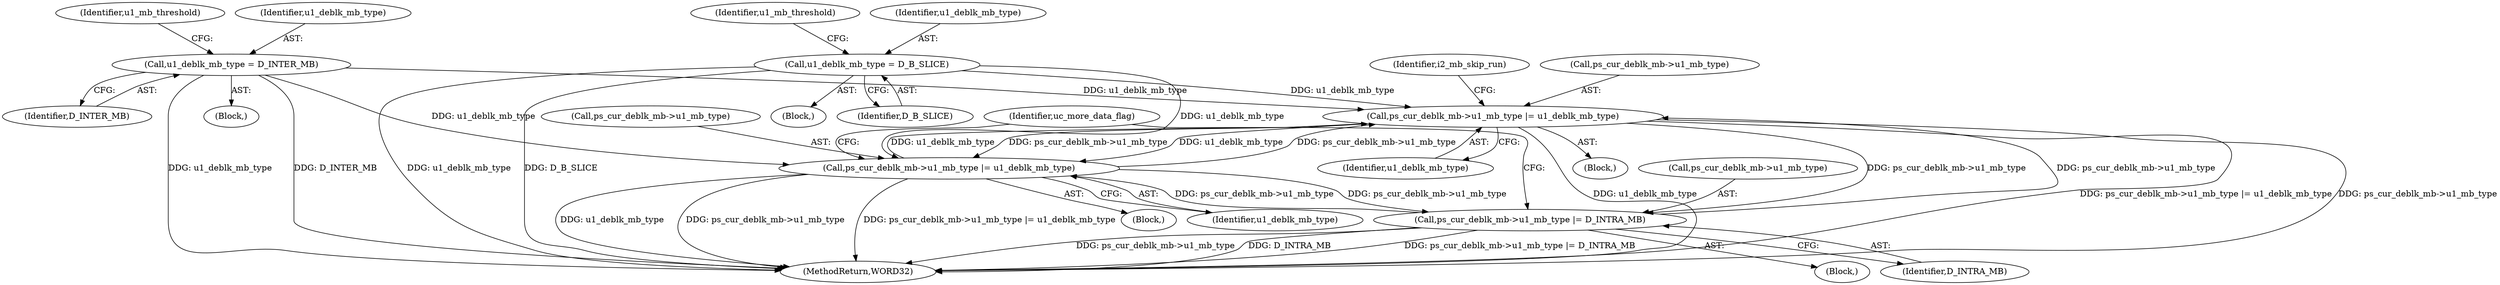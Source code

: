 digraph "0_Android_7950bf47b6944546a0aff11a7184947de9591b51_0@pointer" {
"1000491" [label="(Call,ps_cur_deblk_mb->u1_mb_type |= u1_deblk_mb_type)"];
"1000594" [label="(Call,ps_cur_deblk_mb->u1_mb_type |= u1_deblk_mb_type)"];
"1000661" [label="(Call,ps_cur_deblk_mb->u1_mb_type |= D_INTRA_MB)"];
"1000491" [label="(Call,ps_cur_deblk_mb->u1_mb_type |= u1_deblk_mb_type)"];
"1000222" [label="(Call,u1_deblk_mb_type = D_INTER_MB)"];
"1000233" [label="(Call,u1_deblk_mb_type = D_B_SLICE)"];
"1000233" [label="(Call,u1_deblk_mb_type = D_B_SLICE)"];
"1000237" [label="(Identifier,u1_mb_threshold)"];
"1000598" [label="(Identifier,u1_deblk_mb_type)"];
"1000222" [label="(Call,u1_deblk_mb_type = D_INTER_MB)"];
"1000491" [label="(Call,ps_cur_deblk_mb->u1_mb_type |= u1_deblk_mb_type)"];
"1000234" [label="(Identifier,u1_deblk_mb_type)"];
"1000433" [label="(Block,)"];
"1000661" [label="(Call,ps_cur_deblk_mb->u1_mb_type |= D_INTRA_MB)"];
"1000497" [label="(Identifier,i2_mb_skip_run)"];
"1000224" [label="(Identifier,D_INTER_MB)"];
"1000841" [label="(MethodReturn,WORD32)"];
"1000229" [label="(Block,)"];
"1000662" [label="(Call,ps_cur_deblk_mb->u1_mb_type)"];
"1000667" [label="(Identifier,uc_more_data_flag)"];
"1000235" [label="(Identifier,D_B_SLICE)"];
"1000573" [label="(Block,)"];
"1000595" [label="(Call,ps_cur_deblk_mb->u1_mb_type)"];
"1000495" [label="(Identifier,u1_deblk_mb_type)"];
"1000226" [label="(Identifier,u1_mb_threshold)"];
"1000492" [label="(Call,ps_cur_deblk_mb->u1_mb_type)"];
"1000594" [label="(Call,ps_cur_deblk_mb->u1_mb_type |= u1_deblk_mb_type)"];
"1000218" [label="(Block,)"];
"1000223" [label="(Identifier,u1_deblk_mb_type)"];
"1000600" [label="(Block,)"];
"1000665" [label="(Identifier,D_INTRA_MB)"];
"1000491" -> "1000433"  [label="AST: "];
"1000491" -> "1000495"  [label="CFG: "];
"1000492" -> "1000491"  [label="AST: "];
"1000495" -> "1000491"  [label="AST: "];
"1000497" -> "1000491"  [label="CFG: "];
"1000491" -> "1000841"  [label="DDG: u1_deblk_mb_type"];
"1000491" -> "1000841"  [label="DDG: ps_cur_deblk_mb->u1_mb_type |= u1_deblk_mb_type"];
"1000491" -> "1000841"  [label="DDG: ps_cur_deblk_mb->u1_mb_type"];
"1000594" -> "1000491"  [label="DDG: ps_cur_deblk_mb->u1_mb_type"];
"1000594" -> "1000491"  [label="DDG: u1_deblk_mb_type"];
"1000661" -> "1000491"  [label="DDG: ps_cur_deblk_mb->u1_mb_type"];
"1000222" -> "1000491"  [label="DDG: u1_deblk_mb_type"];
"1000233" -> "1000491"  [label="DDG: u1_deblk_mb_type"];
"1000491" -> "1000594"  [label="DDG: ps_cur_deblk_mb->u1_mb_type"];
"1000491" -> "1000594"  [label="DDG: u1_deblk_mb_type"];
"1000491" -> "1000661"  [label="DDG: ps_cur_deblk_mb->u1_mb_type"];
"1000594" -> "1000573"  [label="AST: "];
"1000594" -> "1000598"  [label="CFG: "];
"1000595" -> "1000594"  [label="AST: "];
"1000598" -> "1000594"  [label="AST: "];
"1000667" -> "1000594"  [label="CFG: "];
"1000594" -> "1000841"  [label="DDG: u1_deblk_mb_type"];
"1000594" -> "1000841"  [label="DDG: ps_cur_deblk_mb->u1_mb_type"];
"1000594" -> "1000841"  [label="DDG: ps_cur_deblk_mb->u1_mb_type |= u1_deblk_mb_type"];
"1000661" -> "1000594"  [label="DDG: ps_cur_deblk_mb->u1_mb_type"];
"1000222" -> "1000594"  [label="DDG: u1_deblk_mb_type"];
"1000233" -> "1000594"  [label="DDG: u1_deblk_mb_type"];
"1000594" -> "1000661"  [label="DDG: ps_cur_deblk_mb->u1_mb_type"];
"1000661" -> "1000600"  [label="AST: "];
"1000661" -> "1000665"  [label="CFG: "];
"1000662" -> "1000661"  [label="AST: "];
"1000665" -> "1000661"  [label="AST: "];
"1000667" -> "1000661"  [label="CFG: "];
"1000661" -> "1000841"  [label="DDG: ps_cur_deblk_mb->u1_mb_type |= D_INTRA_MB"];
"1000661" -> "1000841"  [label="DDG: ps_cur_deblk_mb->u1_mb_type"];
"1000661" -> "1000841"  [label="DDG: D_INTRA_MB"];
"1000222" -> "1000218"  [label="AST: "];
"1000222" -> "1000224"  [label="CFG: "];
"1000223" -> "1000222"  [label="AST: "];
"1000224" -> "1000222"  [label="AST: "];
"1000226" -> "1000222"  [label="CFG: "];
"1000222" -> "1000841"  [label="DDG: u1_deblk_mb_type"];
"1000222" -> "1000841"  [label="DDG: D_INTER_MB"];
"1000233" -> "1000229"  [label="AST: "];
"1000233" -> "1000235"  [label="CFG: "];
"1000234" -> "1000233"  [label="AST: "];
"1000235" -> "1000233"  [label="AST: "];
"1000237" -> "1000233"  [label="CFG: "];
"1000233" -> "1000841"  [label="DDG: D_B_SLICE"];
"1000233" -> "1000841"  [label="DDG: u1_deblk_mb_type"];
}
